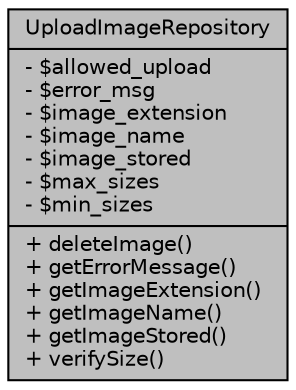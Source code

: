 digraph "UploadImageRepository"
{
 // LATEX_PDF_SIZE
  bgcolor="transparent";
  edge [fontname="Helvetica",fontsize="10",labelfontname="Helvetica",labelfontsize="10"];
  node [fontname="Helvetica",fontsize="10",shape=record];
  Node1 [label="{UploadImageRepository\n|- $allowed_upload\l- $error_msg\l- $image_extension\l- $image_name\l- $image_stored\l- $max_sizes\l- $min_sizes\l|+ deleteImage()\l+ getErrorMessage()\l+ getImageExtension()\l+ getImageName()\l+ getImageStored()\l+ verifySize()\l}",height=0.2,width=0.4,color="black", fillcolor="grey75", style="filled", fontcolor="black",tooltip="Gestiona las acciones a ejecutar en la carga de imágenes al servidor."];
}
